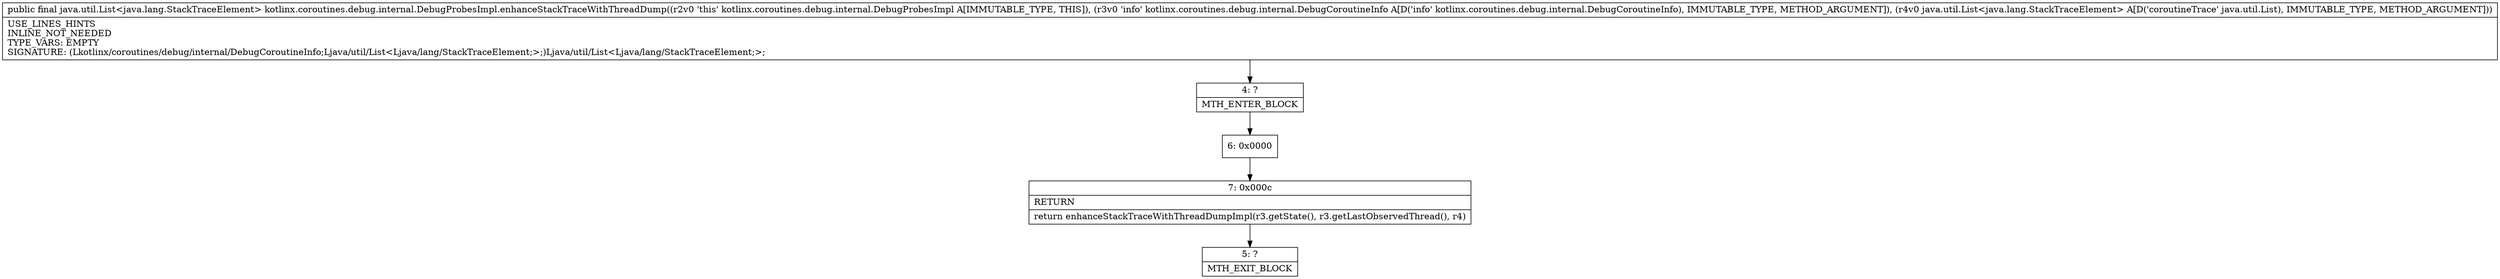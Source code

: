 digraph "CFG forkotlinx.coroutines.debug.internal.DebugProbesImpl.enhanceStackTraceWithThreadDump(Lkotlinx\/coroutines\/debug\/internal\/DebugCoroutineInfo;Ljava\/util\/List;)Ljava\/util\/List;" {
Node_4 [shape=record,label="{4\:\ ?|MTH_ENTER_BLOCK\l}"];
Node_6 [shape=record,label="{6\:\ 0x0000}"];
Node_7 [shape=record,label="{7\:\ 0x000c|RETURN\l|return enhanceStackTraceWithThreadDumpImpl(r3.getState(), r3.getLastObservedThread(), r4)\l}"];
Node_5 [shape=record,label="{5\:\ ?|MTH_EXIT_BLOCK\l}"];
MethodNode[shape=record,label="{public final java.util.List\<java.lang.StackTraceElement\> kotlinx.coroutines.debug.internal.DebugProbesImpl.enhanceStackTraceWithThreadDump((r2v0 'this' kotlinx.coroutines.debug.internal.DebugProbesImpl A[IMMUTABLE_TYPE, THIS]), (r3v0 'info' kotlinx.coroutines.debug.internal.DebugCoroutineInfo A[D('info' kotlinx.coroutines.debug.internal.DebugCoroutineInfo), IMMUTABLE_TYPE, METHOD_ARGUMENT]), (r4v0 java.util.List\<java.lang.StackTraceElement\> A[D('coroutineTrace' java.util.List), IMMUTABLE_TYPE, METHOD_ARGUMENT]))  | USE_LINES_HINTS\lINLINE_NOT_NEEDED\lTYPE_VARS: EMPTY\lSIGNATURE: (Lkotlinx\/coroutines\/debug\/internal\/DebugCoroutineInfo;Ljava\/util\/List\<Ljava\/lang\/StackTraceElement;\>;)Ljava\/util\/List\<Ljava\/lang\/StackTraceElement;\>;\l}"];
MethodNode -> Node_4;Node_4 -> Node_6;
Node_6 -> Node_7;
Node_7 -> Node_5;
}

